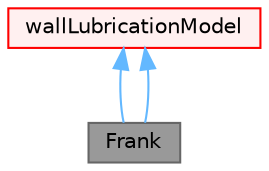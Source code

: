 digraph "Frank"
{
 // LATEX_PDF_SIZE
  bgcolor="transparent";
  edge [fontname=Helvetica,fontsize=10,labelfontname=Helvetica,labelfontsize=10];
  node [fontname=Helvetica,fontsize=10,shape=box,height=0.2,width=0.4];
  Node1 [id="Node000001",label="Frank",height=0.2,width=0.4,color="gray40", fillcolor="grey60", style="filled", fontcolor="black",tooltip="Wall lubrication model of Frank."];
  Node2 -> Node1 [id="edge1_Node000001_Node000002",dir="back",color="steelblue1",style="solid",tooltip=" "];
  Node2 [id="Node000002",label="wallLubricationModel",height=0.2,width=0.4,color="red", fillcolor="#FFF0F0", style="filled",URL="$classFoam_1_1wallLubricationModel.html",tooltip=" "];
  Node2 -> Node1 [id="edge2_Node000001_Node000002",dir="back",color="steelblue1",style="solid",tooltip=" "];
}
